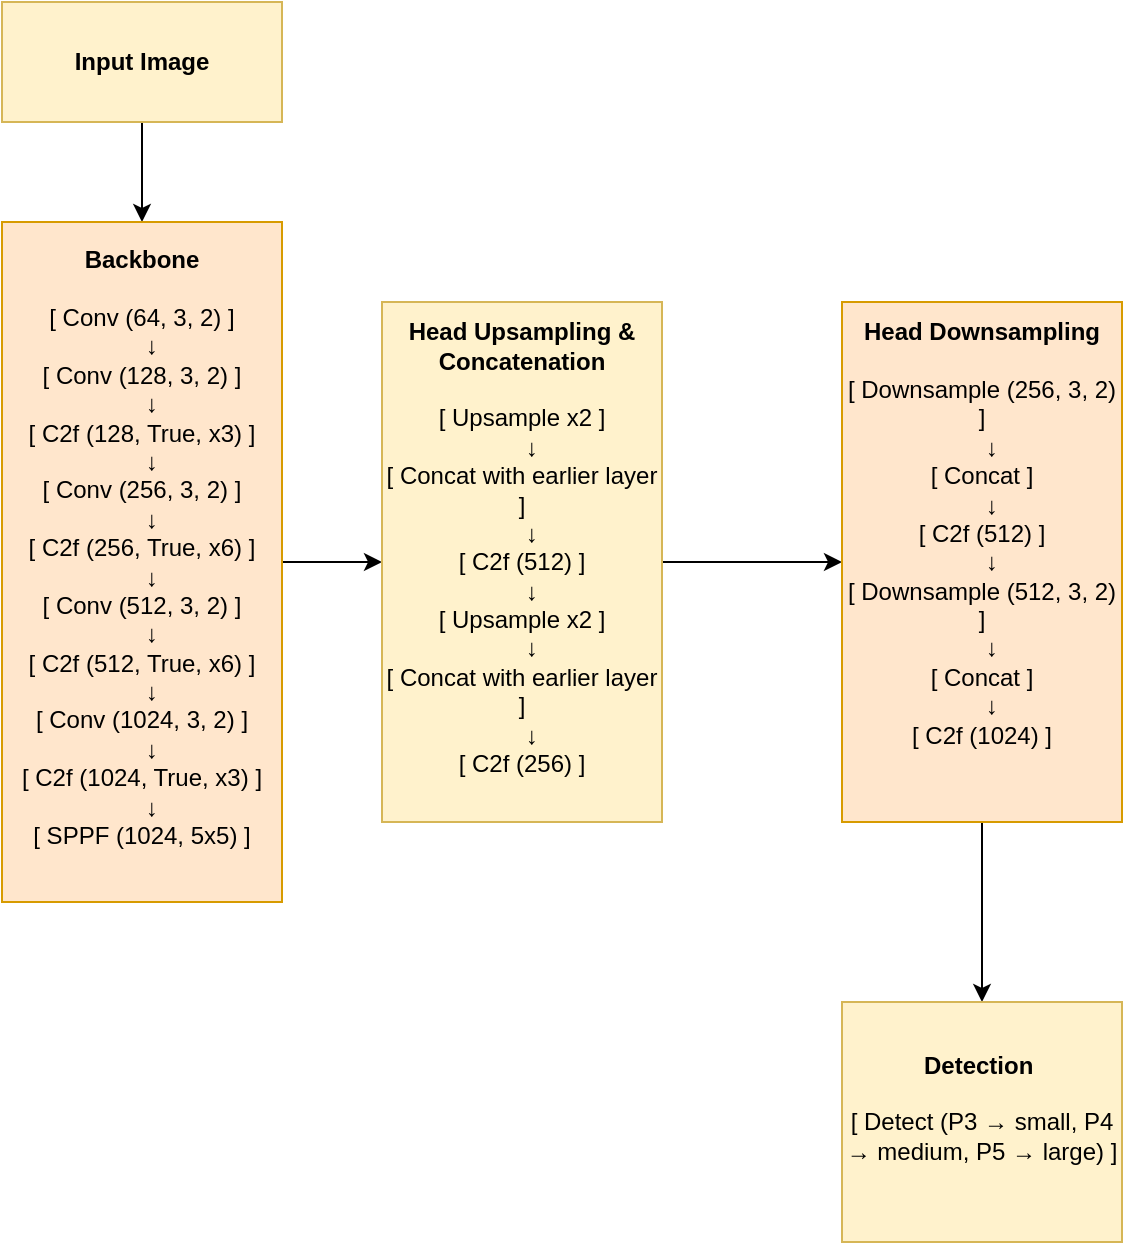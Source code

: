 <mxfile version="26.2.2">
  <diagram name="Page-1" id="PMvpVK33gApFN_w9BWxT">
    <mxGraphModel dx="786" dy="825" grid="1" gridSize="10" guides="1" tooltips="1" connect="1" arrows="1" fold="1" page="1" pageScale="1" pageWidth="850" pageHeight="1100" math="0" shadow="0">
      <root>
        <mxCell id="0" />
        <mxCell id="1" parent="0" />
        <mxCell id="guKidTnlkED9GE5FYUbg-8" value="" style="edgeStyle=orthogonalEdgeStyle;rounded=0;orthogonalLoop=1;jettySize=auto;html=1;" parent="1" source="guKidTnlkED9GE5FYUbg-1" target="guKidTnlkED9GE5FYUbg-2" edge="1">
          <mxGeometry relative="1" as="geometry" />
        </mxCell>
        <mxCell id="guKidTnlkED9GE5FYUbg-1" value="&lt;b&gt;Input Image&lt;/b&gt;" style="rounded=0;whiteSpace=wrap;html=1;fillColor=#fff2cc;strokeColor=#d6b656;" parent="1" vertex="1">
          <mxGeometry x="170" y="60" width="140" height="60" as="geometry" />
        </mxCell>
        <mxCell id="guKidTnlkED9GE5FYUbg-9" value="" style="edgeStyle=orthogonalEdgeStyle;rounded=0;orthogonalLoop=1;jettySize=auto;html=1;" parent="1" source="guKidTnlkED9GE5FYUbg-2" target="guKidTnlkED9GE5FYUbg-3" edge="1">
          <mxGeometry relative="1" as="geometry" />
        </mxCell>
        <mxCell id="guKidTnlkED9GE5FYUbg-2" value="&lt;b&gt;Backbone&lt;/b&gt;&lt;div&gt;&lt;br&gt;&lt;/div&gt;&lt;div&gt;&lt;div&gt;[ Conv (64, 3, 2) ]&lt;/div&gt;&lt;div&gt;&amp;nbsp; &amp;nbsp;↓&lt;/div&gt;&lt;div&gt;[ Conv (128, 3, 2) ]&lt;/div&gt;&lt;div&gt;&amp;nbsp; &amp;nbsp;↓&lt;/div&gt;&lt;div&gt;[ C2f (128, True, x3) ]&lt;/div&gt;&lt;div&gt;&amp;nbsp; &amp;nbsp;↓&lt;/div&gt;&lt;div&gt;[ Conv (256, 3, 2) ]&lt;/div&gt;&lt;div&gt;&amp;nbsp; &amp;nbsp;↓&lt;/div&gt;&lt;div&gt;[ C2f (256, True, x6) ]&lt;/div&gt;&lt;div&gt;&amp;nbsp; &amp;nbsp;↓&lt;/div&gt;&lt;div&gt;[ Conv (512, 3, 2) ]&lt;/div&gt;&lt;div&gt;&amp;nbsp; &amp;nbsp;↓&lt;/div&gt;&lt;div&gt;[ C2f (512, True, x6) ]&lt;/div&gt;&lt;div&gt;&amp;nbsp; &amp;nbsp;↓&lt;/div&gt;&lt;div&gt;[ Conv (1024, 3, 2) ]&lt;/div&gt;&lt;div&gt;&amp;nbsp; &amp;nbsp;↓&lt;/div&gt;&lt;div&gt;[ C2f (1024, True, x3) ]&lt;/div&gt;&lt;div&gt;&amp;nbsp; &amp;nbsp;↓&lt;/div&gt;&lt;div&gt;[ SPPF (1024, 5x5) ]&lt;/div&gt;&lt;/div&gt;&lt;div&gt;&lt;br&gt;&lt;/div&gt;" style="rounded=0;whiteSpace=wrap;html=1;fillColor=#ffe6cc;strokeColor=#d79b00;" parent="1" vertex="1">
          <mxGeometry x="170" y="170" width="140" height="340" as="geometry" />
        </mxCell>
        <mxCell id="guKidTnlkED9GE5FYUbg-7" value="" style="edgeStyle=orthogonalEdgeStyle;rounded=0;orthogonalLoop=1;jettySize=auto;html=1;" parent="1" source="guKidTnlkED9GE5FYUbg-3" target="guKidTnlkED9GE5FYUbg-4" edge="1">
          <mxGeometry relative="1" as="geometry" />
        </mxCell>
        <mxCell id="guKidTnlkED9GE5FYUbg-3" value="&lt;b&gt;Head Upsampling &amp;amp; Concatenation&lt;/b&gt;&lt;div&gt;&lt;br&gt;&lt;/div&gt;&lt;div&gt;&lt;div&gt;[ Upsample x2 ]&lt;/div&gt;&lt;div&gt;&amp;nbsp; &amp;nbsp;↓&lt;/div&gt;&lt;div&gt;[ Concat with earlier layer ]&lt;/div&gt;&lt;div&gt;&amp;nbsp; &amp;nbsp;↓&lt;/div&gt;&lt;div&gt;[ C2f (512) ]&lt;/div&gt;&lt;div&gt;&amp;nbsp; &amp;nbsp;↓&lt;/div&gt;&lt;div&gt;[ Upsample x2 ]&lt;/div&gt;&lt;div&gt;&amp;nbsp; &amp;nbsp;↓&lt;/div&gt;&lt;div&gt;[ Concat with earlier layer ]&lt;/div&gt;&lt;div&gt;&amp;nbsp; &amp;nbsp;↓&lt;/div&gt;&lt;div&gt;[ C2f (256) ]&lt;/div&gt;&lt;/div&gt;&lt;div&gt;&lt;br&gt;&lt;/div&gt;" style="rounded=0;whiteSpace=wrap;html=1;fillColor=#fff2cc;strokeColor=#d6b656;" parent="1" vertex="1">
          <mxGeometry x="360" y="210" width="140" height="260" as="geometry" />
        </mxCell>
        <mxCell id="guKidTnlkED9GE5FYUbg-6" value="" style="edgeStyle=orthogonalEdgeStyle;rounded=0;orthogonalLoop=1;jettySize=auto;html=1;" parent="1" source="guKidTnlkED9GE5FYUbg-4" target="guKidTnlkED9GE5FYUbg-5" edge="1">
          <mxGeometry relative="1" as="geometry" />
        </mxCell>
        <mxCell id="guKidTnlkED9GE5FYUbg-4" value="&lt;b&gt;Head Downsampling&lt;/b&gt;&lt;div&gt;&lt;br&gt;&lt;/div&gt;&lt;div&gt;&lt;div&gt;[ Downsample (256, 3, 2) ]&lt;/div&gt;&lt;div&gt;&amp;nbsp; &amp;nbsp;↓&lt;/div&gt;&lt;div&gt;[ Concat ]&lt;/div&gt;&lt;div&gt;&amp;nbsp; &amp;nbsp;↓&lt;/div&gt;&lt;div&gt;[ C2f (512) ]&lt;/div&gt;&lt;div&gt;&amp;nbsp; &amp;nbsp;↓&lt;/div&gt;&lt;div&gt;[ Downsample (512, 3, 2) ]&lt;/div&gt;&lt;div&gt;&amp;nbsp; &amp;nbsp;↓&lt;/div&gt;&lt;div&gt;[ Concat ]&lt;/div&gt;&lt;div&gt;&amp;nbsp; &amp;nbsp;↓&lt;/div&gt;&lt;div&gt;[ C2f (1024) ]&lt;/div&gt;&lt;/div&gt;&lt;div&gt;&lt;br&gt;&lt;/div&gt;&lt;div&gt;&lt;br&gt;&lt;/div&gt;" style="rounded=0;whiteSpace=wrap;html=1;fillColor=#ffe6cc;strokeColor=#d79b00;" parent="1" vertex="1">
          <mxGeometry x="590" y="210" width="140" height="260" as="geometry" />
        </mxCell>
        <mxCell id="guKidTnlkED9GE5FYUbg-5" value="&lt;b&gt;Detection&amp;nbsp;&lt;/b&gt;&lt;div&gt;&lt;br&gt;&lt;/div&gt;&lt;div&gt;&lt;div&gt;[ Detect (P3 → small, P4 → medium, P5 → large) ]&lt;/div&gt;&lt;/div&gt;&lt;div&gt;&lt;br&gt;&lt;/div&gt;" style="rounded=0;whiteSpace=wrap;html=1;fillColor=#fff2cc;strokeColor=#d6b656;" parent="1" vertex="1">
          <mxGeometry x="590" y="560" width="140" height="120" as="geometry" />
        </mxCell>
      </root>
    </mxGraphModel>
  </diagram>
</mxfile>
